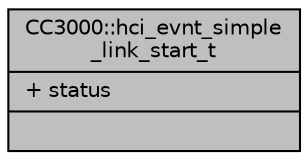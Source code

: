 digraph "CC3000::hci_evnt_simple_link_start_t"
{
  edge [fontname="Helvetica",fontsize="10",labelfontname="Helvetica",labelfontsize="10"];
  node [fontname="Helvetica",fontsize="10",shape=record];
  Node1 [label="{CC3000::hci_evnt_simple\l_link_start_t\n|+ status\l|}",height=0.2,width=0.4,color="black", fillcolor="grey75", style="filled", fontcolor="black"];
}
